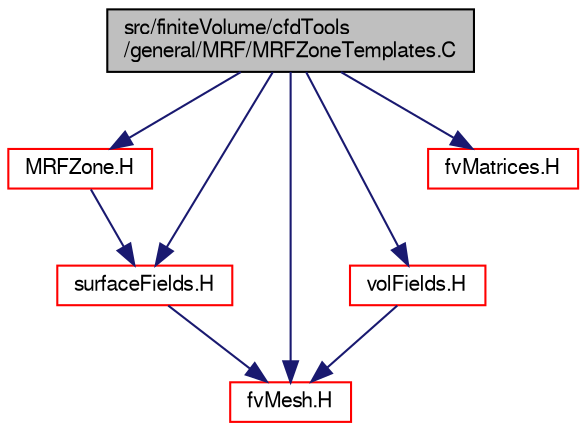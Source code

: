 digraph "src/finiteVolume/cfdTools/general/MRF/MRFZoneTemplates.C"
{
  bgcolor="transparent";
  edge [fontname="FreeSans",fontsize="10",labelfontname="FreeSans",labelfontsize="10"];
  node [fontname="FreeSans",fontsize="10",shape=record];
  Node0 [label="src/finiteVolume/cfdTools\l/general/MRF/MRFZoneTemplates.C",height=0.2,width=0.4,color="black", fillcolor="grey75", style="filled", fontcolor="black"];
  Node0 -> Node1 [color="midnightblue",fontsize="10",style="solid",fontname="FreeSans"];
  Node1 [label="MRFZone.H",height=0.2,width=0.4,color="red",URL="$a01265.html"];
  Node1 -> Node132 [color="midnightblue",fontsize="10",style="solid",fontname="FreeSans"];
  Node132 [label="surfaceFields.H",height=0.2,width=0.4,color="red",URL="$a02735.html",tooltip="Foam::surfaceFields. "];
  Node132 -> Node185 [color="midnightblue",fontsize="10",style="solid",fontname="FreeSans"];
  Node185 [label="fvMesh.H",height=0.2,width=0.4,color="red",URL="$a03533.html"];
  Node0 -> Node185 [color="midnightblue",fontsize="10",style="solid",fontname="FreeSans"];
  Node0 -> Node309 [color="midnightblue",fontsize="10",style="solid",fontname="FreeSans"];
  Node309 [label="volFields.H",height=0.2,width=0.4,color="red",URL="$a02750.html"];
  Node309 -> Node185 [color="midnightblue",fontsize="10",style="solid",fontname="FreeSans"];
  Node0 -> Node132 [color="midnightblue",fontsize="10",style="solid",fontname="FreeSans"];
  Node0 -> Node314 [color="midnightblue",fontsize="10",style="solid",fontname="FreeSans"];
  Node314 [label="fvMatrices.H",height=0.2,width=0.4,color="red",URL="$a03272.html",tooltip="A special matrix type and solver, designed for finite volume solutions of scalar equations. "];
}
